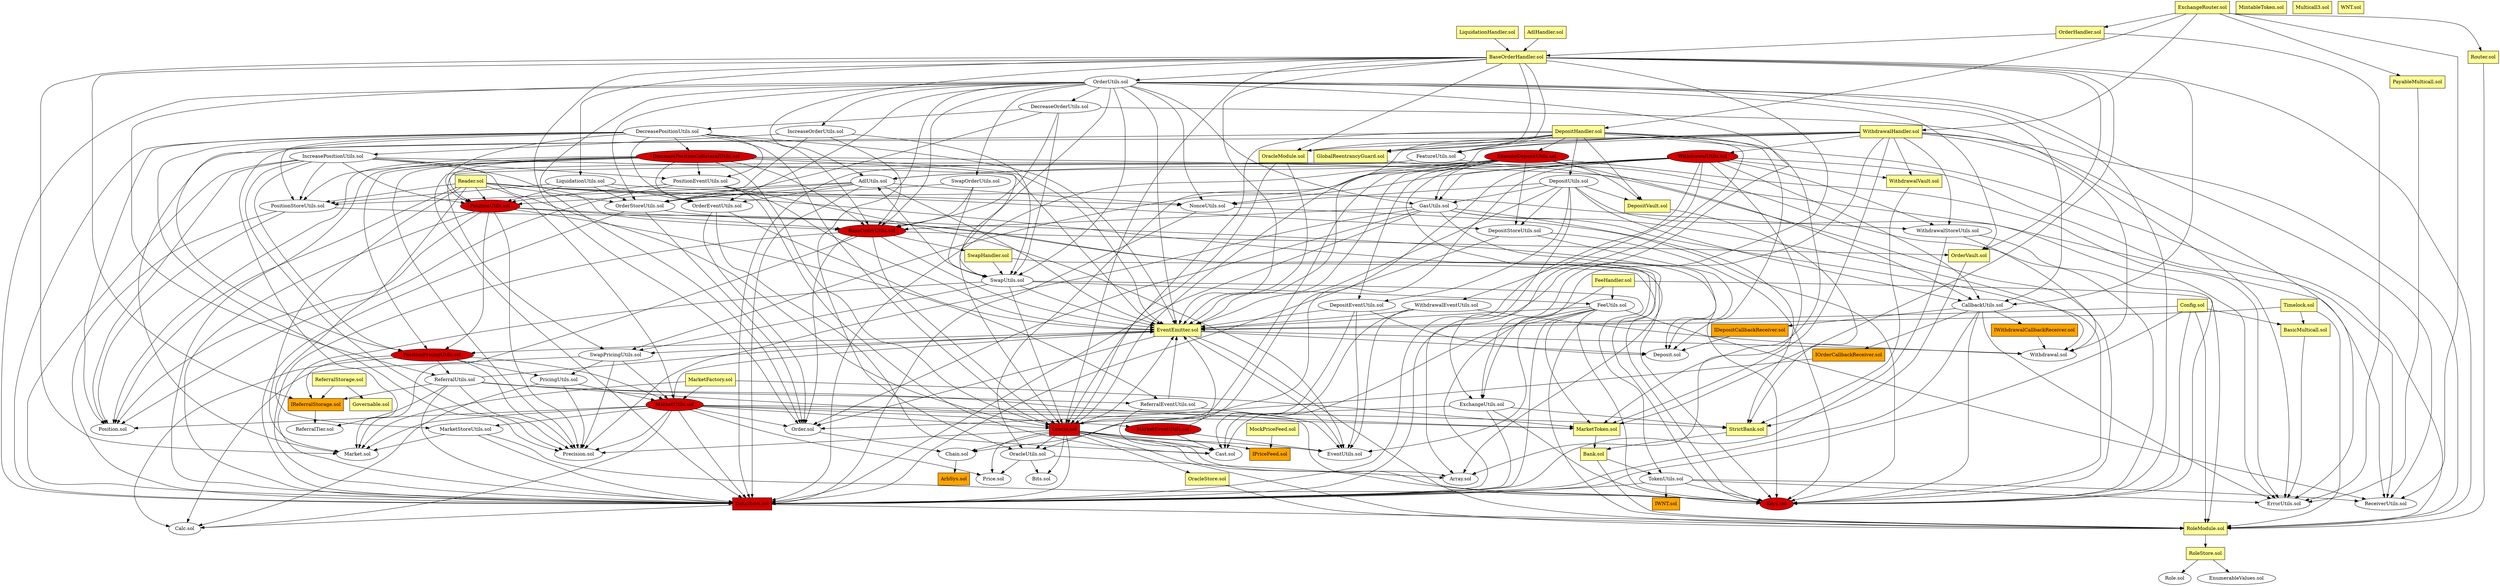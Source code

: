 digraph G {
    // contracts
    "Bank.sol" [shape="polygon" style="filled" fillcolor="#FFFF99"];
    "StrictBank.sol" [shape="polygon" style="filled" fillcolor="#FFFF99"];
    "Config.sol" [shape="polygon" style="filled" fillcolor="#FFFF99"];
    "Timelock.sol" [shape="polygon" style="filled" fillcolor="#FFFF99"];
    "DataStore.sol" [shape="polygon" style="filled" fillcolor="#D30000"]; // 435 loc
    "DepositVault.sol" [shape="polygon" style="filled" fillcolor="#FFFF99"];
    "EventEmitter.sol" [shape="polygon" style="filled" fillcolor="#FFFF99"];
    "AdlHandler.sol" [shape="polygon" style="filled" fillcolor="#FFFF99"];
    "BaseOrderHandler.sol" [shape="polygon" style="filled" fillcolor="#FFFF99"];
    "DepositHandler.sol" [shape="polygon" style="filled" fillcolor="#FFFF99"];
    "LiquidationHandler.sol" [shape="polygon" style="filled" fillcolor="#FFFF99"];
    "OrderHandler.sol" [shape="polygon" style="filled" fillcolor="#FFFF99"];
    "WithdrawalHandler.sol" [shape="polygon" style="filled" fillcolor="#FFFF99"];
    "FeeHandler.sol" [shape="polygon" style="filled" fillcolor="#FFFF99"];
    "MarketFactory.sol" [shape="polygon" style="filled" fillcolor="#FFFF99"];
    "MarketToken.sol" [shape="polygon" style="filled" fillcolor="#FFFF99"];
    "Governable.sol" [shape="polygon" style="filled" fillcolor="#FFFF99"];
    "MintableToken.sol" [shape="polygon" style="filled" fillcolor="#FFFF99"];
    "MockPriceFeed.sol" [shape="polygon" style="filled" fillcolor="#FFFF99"];
    "Multicall3.sol" [shape="polygon" style="filled" fillcolor="#FFFF99"];
    "ReferralStorage.sol" [shape="polygon" style="filled" fillcolor="#FFFF99"];
    "WNT.sol" [shape="polygon" style="filled" fillcolor="#FFFF99"];
    "Oracle.sol" [shape="polygon" style="filled" fillcolor="#D30000"];  // 539 loc
    "OracleModule.sol" [shape="polygon" style="filled" fillcolor="#FFFF99"];
    "OracleStore.sol" [shape="polygon" style="filled" fillcolor="#FFFF99"];
    "OrderVault.sol" [shape="polygon" style="filled" fillcolor="#FFFF99"];
    "Reader.sol" [shape="polygon" style="filled" fillcolor="#FFFF99"];
    "RoleModule.sol" [shape="polygon" style="filled" fillcolor="#FFFF99"];
    "RoleStore.sol" [shape="polygon" style="filled" fillcolor="#FFFF99"];
    "ExchangeRouter.sol" [shape="polygon" style="filled" fillcolor="#FFFF99"];
    "Router.sol" [shape="polygon" style="filled" fillcolor="#FFFF99"];
    "SwapHandler.sol" [shape="polygon" style="filled" fillcolor="#FFFF99"];
    "BasicMulticall.sol" [shape="polygon" style="filled" fillcolor="#FFFF99"];
    "GlobalReentrancyGuard.sol" [shape="polygon" style="filled" fillcolor="#FFFF99"];
    "PayableMulticall.sol" [shape="polygon" style="filled" fillcolor="#FFFF99"];
    "WithdrawalVault.sol" [shape="polygon" style="filled" fillcolor="#FFFF99"];

    // interfaces
    "IDepositCallbackReceiver.sol" [shape="polygon" style="filled" fillcolor="#FFA500"];
    "IOrderCallbackReceiver.sol" [shape="polygon" style="filled" fillcolor="#FFA500"];
    "IWithdrawalCallbackReceiver.sol" [shape="polygon" style="filled" fillcolor="#FFA500"];
    "ArbSys.sol" [shape="polygon" style="filled" fillcolor="#FFA500"];
    "IPriceFeed.sol" [shape="polygon" style="filled" fillcolor="#FFA500"];
    "IReferralStorage.sol" [shape="polygon" style="filled" fillcolor="#FFA500"];
    "IWNT.sol" [shape="polygon" style="filled" fillcolor="#FFA500"];

    // significant libraries (> 350 loc)
    "WithdrawalUtils.sol" [style="filled" fillcolor="#D30000"];
    "PositionPricingUtils.sol" [style="filled" fillcolor="#D30000"];
    "PositionUtils.sol" [style="filled" fillcolor="#D30000"];
    "DecreasePositionCollateralUtils.sol" [style="filled" fillcolor="#D30000"];
    "BaseOrderUtils.sol" [style="filled" fillcolor="#D30000"];
    "MarketUtils.sol" [style="filled" fillcolor="#D30000"]; // 1859 loc!
    "MarketEventUtils.sol" [style="filled" fillcolor="#D30000"];
    "ExecuteDepositUtils.sol" [style="filled" fillcolor="#D30000"];
    "Keys.sol" [style="filled" fillcolor="#D30000"];




    // Import relationships
    // contract A imports library B
    // "A.sol" -> "B.sol"
    "AdlUtils.sol" -> "DataStore.sol";
    "AdlUtils.sol" -> "EventEmitter.sol";
    "AdlUtils.sol" -> "OrderStoreUtils.sol";
    "AdlUtils.sol" -> "OrderEventUtils.sol";
    "AdlUtils.sol" -> "PositionUtils.sol";
    "AdlUtils.sol" -> "PositionStoreUtils.sol";
    "AdlUtils.sol" -> "NonceUtils.sol";

    "Bank.sol" -> "TokenUtils.sol";
    "Bank.sol" -> "RoleModule.sol";
    "StrictBank.sol" -> "Bank.sol";

    "CallbackUtils.sol" -> "DataStore.sol";
    "CallbackUtils.sol" -> "Keys.sol";
    "CallbackUtils.sol" -> "ErrorUtils.sol";
    "CallbackUtils.sol" -> "IOrderCallbackReceiver.sol";
    "CallbackUtils.sol" -> "IDepositCallbackReceiver.sol";
    "CallbackUtils.sol" -> "IWithdrawalCallbackReceiver.sol";
    "IDepositCallbackReceiver.sol" -> "Deposit.sol";
    "IOrderCallbackReceiver.sol" -> "Order.sol";
    "IWithdrawalCallbackReceiver.sol" -> "Withdrawal.sol";

    "ArbSys.sol";
    "Chain.sol" -> "ArbSys.sol";

    "Config.sol" -> "DataStore.sol";
    "Config.sol" -> "Keys.sol";
    "Config.sol" -> "RoleModule.sol";
    "Config.sol" -> "EventEmitter.sol";
    "Config.sol" -> "BasicMulticall.sol";
    "Timelock.sol" -> "RoleModule.sol";
    "Timelock.sol" -> "EventEmitter.sol";
    "Timelock.sol" -> "BasicMulticall.sol";

    "DataStore.sol" -> "RoleModule.sol";
    "DataStore.sol" -> "Calc.sol";
    "Keys.sol";

    "Deposit.sol";
    "DepositEventUtils.sol" -> "EventEmitter.sol";
    "DepositEventUtils.sol" -> "EventUtils.sol";
    "DepositEventUtils.sol" -> "Cast.sol";
    "DepositEventUtils.sol" -> "Deposit.sol";
    "DepositStoreUtils.sol" -> "Keys.sol";
    "DepositStoreUtils.sol" -> "DataStore.sol";
    "DepositStoreUtils.sol" -> "Deposit.sol";
    "DepositUtils.sol" -> "DataStore.sol";
    "DepositUtils.sol" -> "EventEmitter.sol";
    "DepositUtils.sol" -> "DepositVault.sol";
    "DepositUtils.sol" -> "DepositStoreUtils.sol";
    "DepositUtils.sol" -> "DepositEventUtils.sol";
    "DepositUtils.sol" -> "NonceUtils.sol";
    "DepositUtils.sol" -> "GasUtils.sol";
    "DepositUtils.sol" -> "CallbackUtils.sol";
    "DepositUtils.sol" -> "ReceiverUtils.sol";
    "DepositVault.sol" -> "StrictBank.sol";
    "ExecuteDepositUtils.sol" -> "AdlUtils.sol";
    "ExecuteDepositUtils.sol" -> "DataStore.sol";
    "ExecuteDepositUtils.sol" -> "EventEmitter.sol";
    "ExecuteDepositUtils.sol" -> "DepositVault.sol";
    "ExecuteDepositUtils.sol" -> "DepositStoreUtils.sol";
    "ExecuteDepositUtils.sol" -> "DepositEventUtils.sol";
    "ExecuteDepositUtils.sol" -> "SwapPricingUtils.sol";
    "ExecuteDepositUtils.sol" -> "Oracle.sol";
    "ExecuteDepositUtils.sol" -> "OracleUtils.sol";
    "ExecuteDepositUtils.sol" -> "GasUtils.sol";
    "ExecuteDepositUtils.sol" -> "CallbackUtils.sol";
    "ExecuteDepositUtils.sol" -> "Array.sol";
    "ExecuteDepositUtils.sol" -> "ErrorUtils.sol";

    "EventEmitter.sol" -> "RoleModule.sol";
    "EventEmitter.sol" -> "Order.sol";
    "EventEmitter.sol" -> "Deposit.sol";
    "EventEmitter.sol" -> "Withdrawal.sol";
    "EventEmitter.sol" -> "SwapPricingUtils.sol";
    "EventEmitter.sol" -> "PositionPricingUtils.sol";
    "EventEmitter.sol" -> "EventUtils.sol";
    "EventUtils.sol";

    "AdlHandler.sol" -> "BaseOrderHandler.sol";
    "BaseOrderHandler.sol" -> "GlobalReentrancyGuard.sol";
    "BaseOrderHandler.sol" -> "ExchangeUtils.sol";
    "BaseOrderHandler.sol" -> "RoleModule.sol";
    "BaseOrderHandler.sol" -> "FeatureUtils.sol";
    "BaseOrderHandler.sol" -> "CallbackUtils.sol";
    "BaseOrderHandler.sol" -> "AdlUtils.sol";
    "BaseOrderHandler.sol" -> "LiquidationUtils.sol";
    "BaseOrderHandler.sol" -> "Market.sol";
    "BaseOrderHandler.sol" -> "MarketToken.sol";
    "BaseOrderHandler.sol" -> "Order.sol";
    "BaseOrderHandler.sol" -> "OrderVault.sol";
    "BaseOrderHandler.sol" -> "OrderUtils.sol";
    "BaseOrderHandler.sol" -> "Oracle.sol";
    "BaseOrderHandler.sol" -> "OracleModule.sol";
    "BaseOrderHandler.sol" -> "EventEmitter.sol";
    "BaseOrderHandler.sol" -> "IReferralStorage.sol";
    "DepositHandler.sol" -> "GlobalReentrancyGuard.sol";
    "DepositHandler.sol" -> "ExchangeUtils.sol";
    "DepositHandler.sol" -> "RoleModule.sol";
    "DepositHandler.sol" -> "EventEmitter.sol";
    "DepositHandler.sol" -> "FeatureUtils.sol";
    "DepositHandler.sol" -> "Market.sol";
    "DepositHandler.sol" -> "MarketToken.sol";
    "DepositHandler.sol" -> "Deposit.sol";
    "DepositHandler.sol" -> "DepositVault.sol";
    "DepositHandler.sol" -> "DepositUtils.sol";
    "DepositHandler.sol" -> "ExecuteDepositUtils.sol";
    "DepositHandler.sol" -> "Oracle.sol";
    "DepositHandler.sol" -> "OracleModule.sol";
    "ExchangeUtils.sol" -> "StrictBank.sol";
    "ExchangeUtils.sol" -> "Chain.sol";
    "ExchangeUtils.sol" -> "DataStore.sol";
    "ExchangeUtils.sol" -> "Keys.sol";
    "LiquidationHandler.sol" -> "BaseOrderHandler.sol";
    "OrderHandler.sol" -> "BaseOrderHandler.sol";
    "OrderHandler.sol" -> "ErrorUtils.sol";
    "WithdrawalHandler.sol" -> "GlobalReentrancyGuard.sol";
    "WithdrawalHandler.sol" -> "ErrorUtils.sol";
    "WithdrawalHandler.sol" -> "ExchangeUtils.sol";
    "WithdrawalHandler.sol" -> "RoleModule.sol";
    "WithdrawalHandler.sol" -> "FeatureUtils.sol";
    "WithdrawalHandler.sol" -> "Market.sol";
    "WithdrawalHandler.sol" -> "MarketToken.sol";
    "WithdrawalHandler.sol" -> "Withdrawal.sol";
    "WithdrawalHandler.sol" -> "WithdrawalVault.sol";
    "WithdrawalHandler.sol" -> "WithdrawalStoreUtils.sol";
    "WithdrawalHandler.sol" -> "WithdrawalUtils.sol";
    "WithdrawalHandler.sol" -> "Oracle.sol";
    "WithdrawalHandler.sol" -> "OracleModule.sol";

    "FeatureUtils.sol" -> "DataStore.sol";
    "FeatureUtils.sol" -> "Keys.sol";

    "FeeHandler.sol" -> "DataStore.sol";
    "FeeHandler.sol" -> "RoleModule.sol";
    "FeeHandler.sol" -> "FeeUtils.sol";
    "FeeUtils.sol" -> "DataStore.sol";
    "FeeUtils.sol" -> "Keys.sol";
    "FeeUtils.sol" -> "EventEmitter.sol";
    "FeeUtils.sol" -> "EventUtils.sol";
    "FeeUtils.sol" -> "Cast.sol";
    "FeeUtils.sol" -> "ReceiverUtils.sol";
    "FeeUtils.sol" -> "MarketToken.sol";

    "GasUtils.sol" -> "DataStore.sol";
    "GasUtils.sol" -> "Keys.sol";
    "GasUtils.sol" -> "Precision.sol";
    "GasUtils.sol" -> "Deposit.sol";
    "GasUtils.sol" -> "Withdrawal.sol";
    "GasUtils.sol" -> "Order.sol";
    "GasUtils.sol" -> "BaseOrderUtils.sol";
    "GasUtils.sol" -> "StrictBank.sol";

    "LiquidationUtils.sol" -> "PositionUtils.sol";
    "LiquidationUtils.sol" -> "PositionStoreUtils.sol";
    "LiquidationUtils.sol" -> "OrderStoreUtils.sol";
    "LiquidationUtils.sol" -> "OrderEventUtils.sol";
    "LiquidationUtils.sol" -> "NonceUtils.sol";

    "Market.sol";
    "MarketEventUtils.sol" -> "EventEmitter.sol";
    "MarketEventUtils.sol" -> "EventUtils.sol";
    "MarketEventUtils.sol" -> "Cast.sol";
    "MarketFactory.sol" -> "MarketToken.sol";
    "MarketFactory.sol" -> "Market.sol";
    "MarketFactory.sol" -> "MarketUtils.sol";
    "MarketStoreUtils.sol" -> "Keys.sol";
    "MarketStoreUtils.sol" -> "DataStore.sol";
    "MarketStoreUtils.sol" -> "Market.sol";
    "MarketToken.sol" -> "Bank.sol";
    "MarketUtils.sol" -> "DataStore.sol";
    "MarketUtils.sol" -> "EventEmitter.sol";
    "MarketUtils.sol" -> "StrictBank.sol";
    "MarketUtils.sol" -> "Market.sol";
    "MarketUtils.sol" -> "MarketToken.sol";
    "MarketUtils.sol" -> "MarketEventUtils.sol";
    "MarketUtils.sol" -> "MarketStoreUtils.sol";
    "MarketUtils.sol" -> "Position.sol";
    "MarketUtils.sol" -> "Order.sol";
    "MarketUtils.sol" -> "Oracle.sol";
    "MarketUtils.sol" -> "Price.sol";
    "MarketUtils.sol" -> "Calc.sol";
    "MarketUtils.sol" -> "Precision.sol";

    "Governable.sol";
    "MintableToken.sol";
    "MockPriceFeed.sol";
    "MockPriceFeed.sol" -> "IPriceFeed.sol";
    "Multicall3.sol";
    "ReferralStorage.sol" -> "IReferralStorage.sol";
    "ReferralStorage.sol" -> "Governable.sol";
    "WNT.sol";

    "NonceUtils.sol" -> "DataStore.sol";
    "NonceUtils.sol" -> "Keys.sol";

    "IPriceFeed.sol";
    "Oracle.sol" -> "RoleModule.sol";
    "Oracle.sol" -> "OracleStore.sol";
    "Oracle.sol" -> "OracleUtils.sol";
    "Oracle.sol" -> "IPriceFeed.sol";
    "Oracle.sol" -> "Price.sol";
    "Oracle.sol" -> "Chain.sol";
    "Oracle.sol" -> "DataStore.sol";
    "Oracle.sol" -> "Keys.sol";
    "Oracle.sol" -> "EventEmitter.sol";
    "Oracle.sol" -> "EventUtils.sol";
    "Oracle.sol" -> "Bits.sol";
    "Oracle.sol" -> "Array.sol";
    "Oracle.sol" -> "Precision.sol";
    "Oracle.sol" -> "Cast.sol";
    "OracleModule.sol" -> "Oracle.sol";
    "OracleModule.sol" -> "EventEmitter.sol";
    "OracleStore.sol" -> "RoleModule.sol";
    "OracleUtils.sol" -> "Array.sol";
    "OracleUtils.sol" -> "Bits.sol";
    "OracleUtils.sol" -> "Price.sol";

    "BaseOrderUtils.sol" -> "Order.sol";
    "BaseOrderUtils.sol" -> "Market.sol";
    "BaseOrderUtils.sol" -> "DataStore.sol";
    "BaseOrderUtils.sol" -> "EventEmitter.sol";
    "BaseOrderUtils.sol" -> "OrderVault.sol";
    "BaseOrderUtils.sol" -> "Oracle.sol";
    "BaseOrderUtils.sol" -> "SwapHandler.sol";
    "DecreaseOrderUtils.sol" -> "BaseOrderUtils.sol";
    "DecreaseOrderUtils.sol" -> "SwapUtils.sol";
    "DecreaseOrderUtils.sol" -> "DecreasePositionUtils.sol";
    "DecreaseOrderUtils.sol" -> "OrderStoreUtils.sol";
    "DecreaseOrderUtils.sol" -> "ErrorUtils.sol";
    "IncreaseOrderUtils.sol" -> "BaseOrderUtils.sol";
    "IncreaseOrderUtils.sol" -> "SwapUtils.sol";
    "IncreaseOrderUtils.sol" -> "IncreasePositionUtils.sol";
    "IncreaseOrderUtils.sol" -> "OrderStoreUtils.sol";
    "IncreaseOrderUtils.sol";
    "Order.sol" -> "Chain.sol";
    "OrderEventUtils.sol" -> "EventEmitter.sol";
    "OrderEventUtils.sol" -> "Cast.sol";
    "OrderEventUtils.sol" -> "Order.sol";
    "OrderStoreUtils.sol" -> "Keys.sol";
    "OrderStoreUtils.sol" -> "DataStore.sol";
    "OrderStoreUtils.sol" -> "Order.sol";
    "OrderUtils.sol" -> "DataStore.sol";
    "OrderUtils.sol" -> "Keys.sol";
    "OrderUtils.sol" -> "Order.sol";
    "OrderUtils.sol" -> "OrderVault.sol";
    "OrderUtils.sol" -> "OrderStoreUtils.sol";
    "OrderUtils.sol" -> "OrderEventUtils.sol";
    "OrderUtils.sol" -> "NonceUtils.sol";
    "OrderUtils.sol" -> "Oracle.sol";
    "OrderUtils.sol" -> "OracleUtils.sol";
    "OrderUtils.sol" -> "EventEmitter.sol";
    "OrderUtils.sol" -> "IncreaseOrderUtils.sol";
    "OrderUtils.sol" -> "DecreaseOrderUtils.sol";
    "OrderUtils.sol" -> "SwapOrderUtils.sol";
    "OrderUtils.sol" -> "BaseOrderUtils.sol";
    "OrderUtils.sol" -> "SwapUtils.sol";
    "OrderUtils.sol" -> "GasUtils.sol";
    "OrderUtils.sol" -> "CallbackUtils.sol";
    "OrderUtils.sol" -> "Array.sol";
    "OrderUtils.sol" -> "ReceiverUtils.sol";
    "OrderUtils.sol" -> "ReferralUtils.sol";
    "OrderVault.sol" -> "StrictBank.sol";
    "SwapOrderUtils.sol" -> "BaseOrderUtils.sol";
    "SwapOrderUtils.sol" -> "SwapUtils.sol";
    "SwapOrderUtils.sol" -> "OrderStoreUtils.sol";

    "DecreasePositionCollateralUtils.sol" -> "Precision.sol";
    "DecreasePositionCollateralUtils.sol" -> "ErrorUtils.sol";
    "DecreasePositionCollateralUtils.sol" -> "DataStore.sol";
    "DecreasePositionCollateralUtils.sol" -> "EventEmitter.sol";
    "DecreasePositionCollateralUtils.sol" -> "Oracle.sol";
    "DecreasePositionCollateralUtils.sol" -> "PositionPricingUtils.sol";
    "DecreasePositionCollateralUtils.sol" -> "Position.sol";
    "DecreasePositionCollateralUtils.sol" -> "PositionEventUtils.sol";
    "DecreasePositionCollateralUtils.sol" -> "PositionStoreUtils.sol";
    "DecreasePositionCollateralUtils.sol" -> "PositionUtils.sol";
    "DecreasePositionCollateralUtils.sol" -> "BaseOrderUtils.sol";
    "DecreasePositionCollateralUtils.sol" -> "OrderEventUtils.sol";
    "DecreasePositionCollateralUtils.sol" -> "SwapUtils.sol";
    "DecreasePositionUtils.sol" -> "Precision.sol";
    "DecreasePositionUtils.sol" -> "DataStore.sol";
    "DecreasePositionUtils.sol" -> "EventEmitter.sol";
    "DecreasePositionUtils.sol" -> "Oracle.sol";
    "DecreasePositionUtils.sol" -> "PositionPricingUtils.sol";
    "DecreasePositionUtils.sol" -> "Position.sol";
    "DecreasePositionUtils.sol" -> "PositionStoreUtils.sol";
    "DecreasePositionUtils.sol" -> "PositionUtils.sol";
    "DecreasePositionUtils.sol" -> "PositionEventUtils.sol";
    "DecreasePositionUtils.sol" -> "BaseOrderUtils.sol";
    "DecreasePositionUtils.sol" -> "OrderEventUtils.sol";
    "DecreasePositionUtils.sol" -> "DecreasePositionCollateralUtils.sol";
    "IncreasePositionUtils.sol" -> "Precision.sol";
    "IncreasePositionUtils.sol" -> "DataStore.sol";
    "IncreasePositionUtils.sol" -> "EventEmitter.sol";
    "IncreasePositionUtils.sol" -> "Oracle.sol";
    "IncreasePositionUtils.sol" -> "PositionPricingUtils.sol";
    "IncreasePositionUtils.sol" -> "Position.sol";
    "IncreasePositionUtils.sol" -> "PositionStoreUtils.sol";
    "IncreasePositionUtils.sol" -> "PositionUtils.sol";
    "IncreasePositionUtils.sol" -> "PositionEventUtils.sol";
    "IncreasePositionUtils.sol" -> "BaseOrderUtils.sol";
    "Position.sol";
    "PositionEventUtils.sol" -> "EventEmitter.sol";
    "PositionEventUtils.sol" -> "EventUtils.sol";
    "PositionEventUtils.sol" -> "Cast.sol";
    "PositionEventUtils.sol" -> "Position.sol";
    "PositionEventUtils.sol" -> "PositionUtils.sol";
    "PositionStoreUtils.sol" -> "Keys.sol";
    "PositionStoreUtils.sol" -> "DataStore.sol";
    "PositionStoreUtils.sol" -> "Position.sol";
    "PositionUtils.sol" -> "Precision.sol";
    "PositionUtils.sol" -> "Position.sol";
    "PositionUtils.sol" -> "DataStore.sol";
    "PositionUtils.sol" -> "Keys.sol";
    "PositionUtils.sol" -> "PositionPricingUtils.sol";
    "PositionUtils.sol" -> "BaseOrderUtils.sol";
    "PositionUtils.sol" -> "ReferralEventUtils.sol";

    "Price.sol";

    "PositionPricingUtils.sol" -> "MarketUtils.sol";
    "PositionPricingUtils.sol" -> "Precision.sol";
    "PositionPricingUtils.sol" -> "Calc.sol";
    "PositionPricingUtils.sol" -> "PricingUtils.sol";
    "PositionPricingUtils.sol" -> "IReferralStorage.sol";
    "PositionPricingUtils.sol" -> "ReferralUtils.sol";
    "PricingUtils.sol";
    "PricingUtils.sol" -> "Calc.sol";
    "PricingUtils.sol" -> "Precision.sol";
    "PricingUtils.sol" -> "MarketUtils.sol";
    "SwapPricingUtils.sol" -> "MarketUtils.sol";
    "SwapPricingUtils.sol" -> "Precision.sol";
    "SwapPricingUtils.sol" -> "Calc.sol";
    "SwapPricingUtils.sol" -> "PricingUtils.sol";

    "Reader.sol" -> "Keys.sol";
    "Reader.sol" -> "MarketStoreUtils.sol";
    "Reader.sol" -> "DepositStoreUtils.sol";
    "Reader.sol" -> "WithdrawalStoreUtils.sol";
    "Reader.sol" -> "Position.sol";
    "Reader.sol" -> "PositionUtils.sol";
    "Reader.sol" -> "PositionStoreUtils.sol";
    "Reader.sol" -> "OrderStoreUtils.sol";
    "Reader.sol" -> "MarketUtils.sol";
    "Reader.sol" -> "Market.sol";

    "IReferralStorage.sol" -> "ReferralTier.sol";
    "ReferralEventUtils.sol" -> "EventEmitter.sol";
    "ReferralEventUtils.sol" -> "EventUtils.sol";
    "ReferralEventUtils.sol" -> "Cast.sol";
    "ReferralTier.sol";
    "ReferralUtils.sol" -> "DataStore.sol";
    "ReferralUtils.sol" -> "Keys.sol";
    "ReferralUtils.sol" -> "EventEmitter.sol";
    "ReferralUtils.sol" -> "MarketToken.sol";
    "ReferralUtils.sol" -> "IReferralStorage.sol";
    "ReferralUtils.sol" -> "ReferralTier.sol";
    "ReferralUtils.sol" -> "ReferralEventUtils.sol";
    "ReferralUtils.sol" -> "Precision.sol";

    "Role.sol";
    "RoleModule.sol" -> "RoleStore.sol";
    "RoleStore.sol" -> "EnumerableValues.sol";
    "RoleStore.sol" -> "Role.sol";

    "ExchangeRouter.sol" -> "DepositHandler.sol";
    "ExchangeRouter.sol" -> "WithdrawalHandler.sol";
    "ExchangeRouter.sol" -> "OrderHandler.sol";
    "ExchangeRouter.sol" -> "PayableMulticall.sol";
    "ExchangeRouter.sol" -> "ReceiverUtils.sol";
    "ExchangeRouter.sol" -> "Router.sol";
    "Router.sol" -> "RoleModule.sol";

    "SwapHandler.sol" -> "RoleModule.sol";
    "SwapHandler.sol" -> "SwapUtils.sol";
    "SwapUtils.sol" -> "AdlUtils.sol";
    "SwapUtils.sol" -> "DataStore.sol";
    "SwapUtils.sol" -> "EventEmitter.sol";
    "SwapUtils.sol" -> "Oracle.sol";
    "SwapUtils.sol" -> "SwapPricingUtils.sol";
    "SwapUtils.sol" -> "TokenUtils.sol";
    "SwapUtils.sol" -> "FeeUtils.sol";

    "IWNT.sol";
    "TokenUtils.sol" -> "DataStore.sol";
    "TokenUtils.sol" -> "Keys.sol";
    "TokenUtils.sol" -> "ErrorUtils.sol";
    "TokenUtils.sol" -> "ReceiverUtils.sol";
    "TokenUtils.sol" -> "IWNT.sol";

    "Array.sol";
    "BasicMulticall.sol" -> "ErrorUtils.sol";
    "Bits.sol";
    "Calc.sol";
    "Cast.sol";
    "EnumerableValues.sol";
    "ErrorUtils.sol";
    "GlobalReentrancyGuard.sol" -> "Keys.sol";
    "GlobalReentrancyGuard.sol" -> "DataStore.sol";
    "PayableMulticall.sol" -> "ErrorUtils.sol";
    "Precision.sol";
    "ReceiverUtils.sol";

    "Withdrawal.sol";
    "WithdrawalEventUtils.sol" -> "EventEmitter.sol";
    "WithdrawalEventUtils.sol" -> "EventUtils.sol";
    "WithdrawalEventUtils.sol" -> "Cast.sol";
    "WithdrawalEventUtils.sol" -> "Withdrawal.sol";
    "WithdrawalStoreUtils.sol" -> "Keys.sol";
    "WithdrawalStoreUtils.sol" -> "DataStore.sol";
    "WithdrawalStoreUtils.sol" -> "Withdrawal.sol";
    "WithdrawalUtils.sol" -> "AdlUtils.sol";
    "WithdrawalUtils.sol" -> "DataStore.sol";
    "WithdrawalUtils.sol" -> "WithdrawalVault.sol";
    "WithdrawalUtils.sol" -> "WithdrawalStoreUtils.sol";
    "WithdrawalUtils.sol" -> "WithdrawalEventUtils.sol";
    "WithdrawalUtils.sol" -> "NonceUtils.sol";
    "WithdrawalUtils.sol" -> "SwapPricingUtils.sol";
    "WithdrawalUtils.sol" -> "Oracle.sol";
    "WithdrawalUtils.sol" -> "OracleUtils.sol";
    "WithdrawalUtils.sol" -> "GasUtils.sol";
    "WithdrawalUtils.sol" -> "CallbackUtils.sol";
    "WithdrawalUtils.sol" -> "Array.sol";
    "WithdrawalUtils.sol" -> "ReceiverUtils.sol";
    "WithdrawalVault.sol" -> "StrictBank.sol";
}